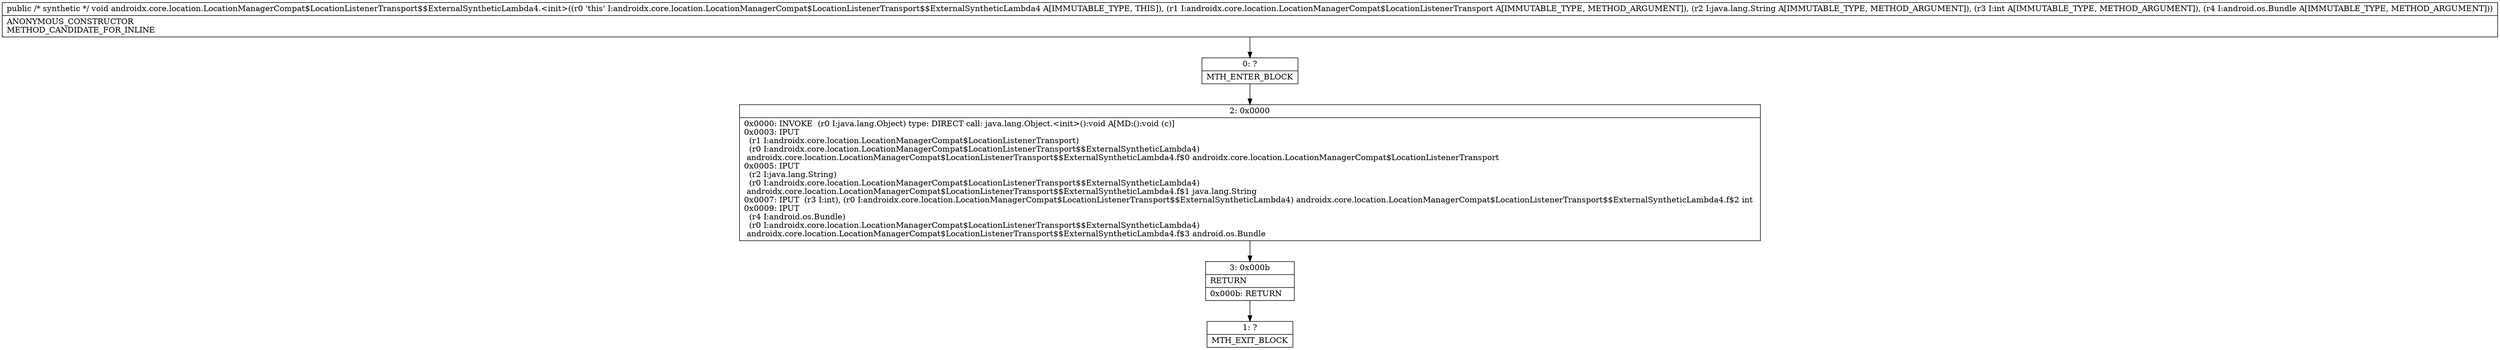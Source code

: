 digraph "CFG forandroidx.core.location.LocationManagerCompat$LocationListenerTransport$$ExternalSyntheticLambda4.\<init\>(Landroidx\/core\/location\/LocationManagerCompat$LocationListenerTransport;Ljava\/lang\/String;ILandroid\/os\/Bundle;)V" {
Node_0 [shape=record,label="{0\:\ ?|MTH_ENTER_BLOCK\l}"];
Node_2 [shape=record,label="{2\:\ 0x0000|0x0000: INVOKE  (r0 I:java.lang.Object) type: DIRECT call: java.lang.Object.\<init\>():void A[MD:():void (c)]\l0x0003: IPUT  \l  (r1 I:androidx.core.location.LocationManagerCompat$LocationListenerTransport)\l  (r0 I:androidx.core.location.LocationManagerCompat$LocationListenerTransport$$ExternalSyntheticLambda4)\l androidx.core.location.LocationManagerCompat$LocationListenerTransport$$ExternalSyntheticLambda4.f$0 androidx.core.location.LocationManagerCompat$LocationListenerTransport \l0x0005: IPUT  \l  (r2 I:java.lang.String)\l  (r0 I:androidx.core.location.LocationManagerCompat$LocationListenerTransport$$ExternalSyntheticLambda4)\l androidx.core.location.LocationManagerCompat$LocationListenerTransport$$ExternalSyntheticLambda4.f$1 java.lang.String \l0x0007: IPUT  (r3 I:int), (r0 I:androidx.core.location.LocationManagerCompat$LocationListenerTransport$$ExternalSyntheticLambda4) androidx.core.location.LocationManagerCompat$LocationListenerTransport$$ExternalSyntheticLambda4.f$2 int \l0x0009: IPUT  \l  (r4 I:android.os.Bundle)\l  (r0 I:androidx.core.location.LocationManagerCompat$LocationListenerTransport$$ExternalSyntheticLambda4)\l androidx.core.location.LocationManagerCompat$LocationListenerTransport$$ExternalSyntheticLambda4.f$3 android.os.Bundle \l}"];
Node_3 [shape=record,label="{3\:\ 0x000b|RETURN\l|0x000b: RETURN   \l}"];
Node_1 [shape=record,label="{1\:\ ?|MTH_EXIT_BLOCK\l}"];
MethodNode[shape=record,label="{public \/* synthetic *\/ void androidx.core.location.LocationManagerCompat$LocationListenerTransport$$ExternalSyntheticLambda4.\<init\>((r0 'this' I:androidx.core.location.LocationManagerCompat$LocationListenerTransport$$ExternalSyntheticLambda4 A[IMMUTABLE_TYPE, THIS]), (r1 I:androidx.core.location.LocationManagerCompat$LocationListenerTransport A[IMMUTABLE_TYPE, METHOD_ARGUMENT]), (r2 I:java.lang.String A[IMMUTABLE_TYPE, METHOD_ARGUMENT]), (r3 I:int A[IMMUTABLE_TYPE, METHOD_ARGUMENT]), (r4 I:android.os.Bundle A[IMMUTABLE_TYPE, METHOD_ARGUMENT]))  | ANONYMOUS_CONSTRUCTOR\lMETHOD_CANDIDATE_FOR_INLINE\l}"];
MethodNode -> Node_0;Node_0 -> Node_2;
Node_2 -> Node_3;
Node_3 -> Node_1;
}

